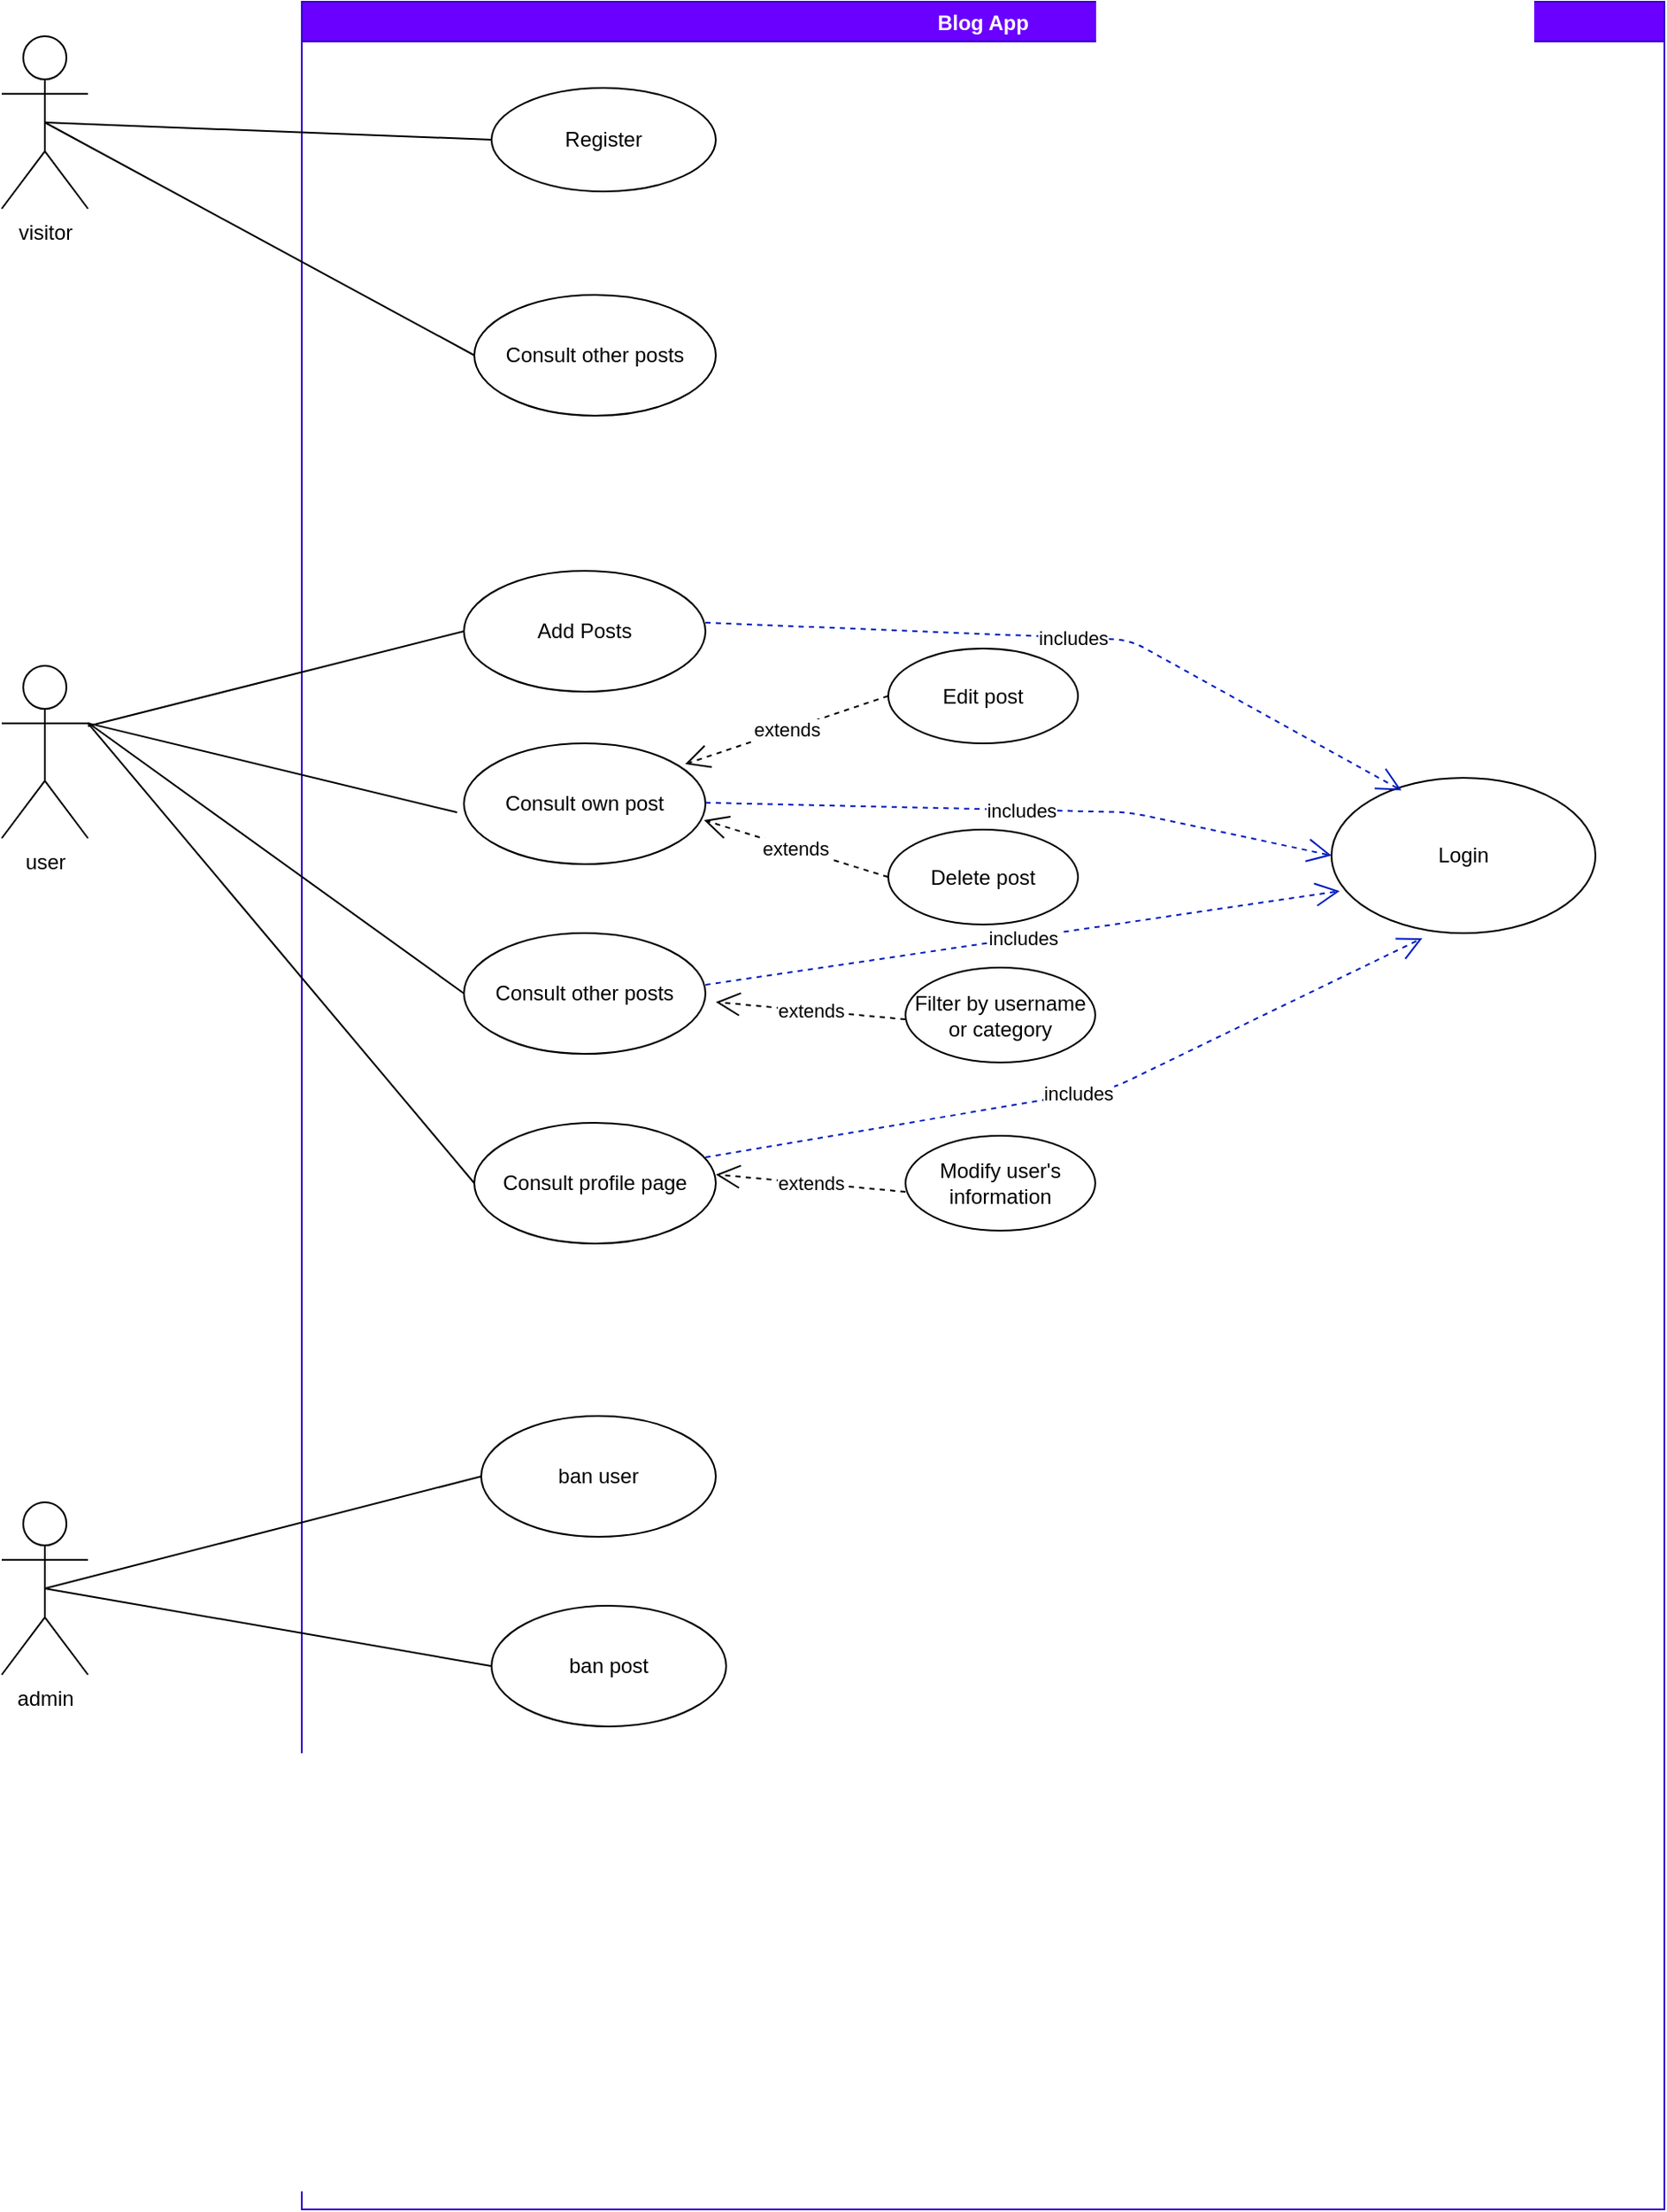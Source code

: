 <mxfile version="14.9.5" type="github"><diagram id="Wy_zWN_3Syo5xGm3tCGv" name="Page-1"><mxGraphModel dx="1038" dy="547" grid="1" gridSize="10" guides="1" tooltips="1" connect="1" arrows="1" fold="1" page="1" pageScale="1" pageWidth="827" pageHeight="1169" math="0" shadow="0"><root><mxCell id="0"/><mxCell id="1" parent="0"/><mxCell id="vjTTY_5RfqBpAOgXgsxq-2" value="Blog App" style="swimlane;fillColor=#6a00ff;strokeColor=#3700CC;fontColor=#ffffff;" vertex="1" parent="1"><mxGeometry x="230" y="150" width="790" height="1280" as="geometry"><mxRectangle x="310" y="120" width="90" height="23" as="alternateBounds"/></mxGeometry></mxCell><mxCell id="vjTTY_5RfqBpAOgXgsxq-11" value="Register" style="ellipse;whiteSpace=wrap;html=1;" vertex="1" parent="vjTTY_5RfqBpAOgXgsxq-2"><mxGeometry x="110" y="50" width="130" height="60" as="geometry"/></mxCell><mxCell id="vjTTY_5RfqBpAOgXgsxq-12" value="Consult other posts" style="ellipse;whiteSpace=wrap;html=1;" vertex="1" parent="vjTTY_5RfqBpAOgXgsxq-2"><mxGeometry x="100" y="170" width="140" height="70" as="geometry"/></mxCell><mxCell id="vjTTY_5RfqBpAOgXgsxq-25" value="Add Posts" style="ellipse;whiteSpace=wrap;html=1;" vertex="1" parent="vjTTY_5RfqBpAOgXgsxq-2"><mxGeometry x="94" y="330" width="140" height="70" as="geometry"/></mxCell><mxCell id="vjTTY_5RfqBpAOgXgsxq-28" value="Consult profile page" style="ellipse;whiteSpace=wrap;html=1;" vertex="1" parent="vjTTY_5RfqBpAOgXgsxq-2"><mxGeometry x="100" y="650" width="140" height="70" as="geometry"/></mxCell><mxCell id="vjTTY_5RfqBpAOgXgsxq-27" value="Consult other posts" style="ellipse;whiteSpace=wrap;html=1;" vertex="1" parent="vjTTY_5RfqBpAOgXgsxq-2"><mxGeometry x="94" y="540" width="140" height="70" as="geometry"/></mxCell><mxCell id="vjTTY_5RfqBpAOgXgsxq-26" value="Consult own post" style="ellipse;whiteSpace=wrap;html=1;" vertex="1" parent="vjTTY_5RfqBpAOgXgsxq-2"><mxGeometry x="94" y="430" width="140" height="70" as="geometry"/></mxCell><mxCell id="vjTTY_5RfqBpAOgXgsxq-30" value="" style="endArrow=none;html=1;exitX=1;exitY=0.333;exitDx=0;exitDy=0;exitPerimeter=0;" edge="1" parent="vjTTY_5RfqBpAOgXgsxq-2" source="vjTTY_5RfqBpAOgXgsxq-6"><mxGeometry width="50" height="50" relative="1" as="geometry"><mxPoint x="20" y="540" as="sourcePoint"/><mxPoint x="90" y="470" as="targetPoint"/></mxGeometry></mxCell><mxCell id="vjTTY_5RfqBpAOgXgsxq-34" value="Edit post" style="ellipse;whiteSpace=wrap;html=1;" vertex="1" parent="vjTTY_5RfqBpAOgXgsxq-2"><mxGeometry x="340" y="375" width="110" height="55" as="geometry"/></mxCell><mxCell id="vjTTY_5RfqBpAOgXgsxq-35" value="Delete post" style="ellipse;whiteSpace=wrap;html=1;" vertex="1" parent="vjTTY_5RfqBpAOgXgsxq-2"><mxGeometry x="340" y="480" width="110" height="55" as="geometry"/></mxCell><mxCell id="vjTTY_5RfqBpAOgXgsxq-41" value="extends" style="endArrow=open;endSize=12;dashed=1;html=1;entryX=0.916;entryY=0.172;entryDx=0;entryDy=0;entryPerimeter=0;exitX=0;exitY=0.5;exitDx=0;exitDy=0;" edge="1" parent="vjTTY_5RfqBpAOgXgsxq-2" source="vjTTY_5RfqBpAOgXgsxq-34" target="vjTTY_5RfqBpAOgXgsxq-26"><mxGeometry width="160" relative="1" as="geometry"><mxPoint x="310" y="330" as="sourcePoint"/><mxPoint x="240" y="320" as="targetPoint"/></mxGeometry></mxCell><mxCell id="vjTTY_5RfqBpAOgXgsxq-43" value="extends" style="endArrow=open;endSize=12;dashed=1;html=1;entryX=0.994;entryY=0.636;entryDx=0;entryDy=0;entryPerimeter=0;exitX=0;exitY=0.5;exitDx=0;exitDy=0;" edge="1" parent="vjTTY_5RfqBpAOgXgsxq-2" source="vjTTY_5RfqBpAOgXgsxq-35" target="vjTTY_5RfqBpAOgXgsxq-26"><mxGeometry width="160" relative="1" as="geometry"><mxPoint x="281.76" y="475" as="sourcePoint"/><mxPoint x="224" y="514.54" as="targetPoint"/></mxGeometry></mxCell><mxCell id="vjTTY_5RfqBpAOgXgsxq-44" value="Filter by username or category" style="ellipse;whiteSpace=wrap;html=1;" vertex="1" parent="vjTTY_5RfqBpAOgXgsxq-2"><mxGeometry x="350" y="560" width="110" height="55" as="geometry"/></mxCell><mxCell id="vjTTY_5RfqBpAOgXgsxq-46" value="extends" style="endArrow=open;endSize=12;dashed=1;html=1;" edge="1" parent="vjTTY_5RfqBpAOgXgsxq-2"><mxGeometry width="160" relative="1" as="geometry"><mxPoint x="350" y="590" as="sourcePoint"/><mxPoint x="240" y="580" as="targetPoint"/></mxGeometry></mxCell><mxCell id="vjTTY_5RfqBpAOgXgsxq-47" value="Modify user's information" style="ellipse;whiteSpace=wrap;html=1;" vertex="1" parent="vjTTY_5RfqBpAOgXgsxq-2"><mxGeometry x="350" y="657.5" width="110" height="55" as="geometry"/></mxCell><mxCell id="vjTTY_5RfqBpAOgXgsxq-48" value="extends" style="endArrow=open;endSize=12;dashed=1;html=1;" edge="1" parent="vjTTY_5RfqBpAOgXgsxq-2"><mxGeometry width="160" relative="1" as="geometry"><mxPoint x="350" y="690" as="sourcePoint"/><mxPoint x="240" y="680" as="targetPoint"/></mxGeometry></mxCell><mxCell id="vjTTY_5RfqBpAOgXgsxq-49" value="Login" style="ellipse;whiteSpace=wrap;html=1;" vertex="1" parent="vjTTY_5RfqBpAOgXgsxq-2"><mxGeometry x="597" y="450" width="153" height="90" as="geometry"/></mxCell><mxCell id="vjTTY_5RfqBpAOgXgsxq-52" value="includes" style="endArrow=open;endSize=12;dashed=1;html=1;fillColor=#0050ef;strokeColor=#001DBC;entryX=0;entryY=0.5;entryDx=0;entryDy=0;" edge="1" parent="vjTTY_5RfqBpAOgXgsxq-2" target="vjTTY_5RfqBpAOgXgsxq-49"><mxGeometry width="160" relative="1" as="geometry"><mxPoint x="234" y="464.41" as="sourcePoint"/><mxPoint x="394" y="464.41" as="targetPoint"/><Array as="points"><mxPoint x="480" y="470"/></Array></mxGeometry></mxCell><mxCell id="vjTTY_5RfqBpAOgXgsxq-53" value="includes" style="endArrow=open;endSize=12;dashed=1;html=1;fillColor=#0050ef;strokeColor=#001DBC;entryX=0.031;entryY=0.729;entryDx=0;entryDy=0;entryPerimeter=0;" edge="1" parent="vjTTY_5RfqBpAOgXgsxq-2" target="vjTTY_5RfqBpAOgXgsxq-49"><mxGeometry width="160" relative="1" as="geometry"><mxPoint x="234" y="570" as="sourcePoint"/><mxPoint x="394" y="570" as="targetPoint"/></mxGeometry></mxCell><mxCell id="vjTTY_5RfqBpAOgXgsxq-54" value="includes" style="endArrow=open;endSize=12;dashed=1;html=1;fillColor=#0050ef;strokeColor=#001DBC;entryX=0.344;entryY=1.033;entryDx=0;entryDy=0;entryPerimeter=0;" edge="1" parent="vjTTY_5RfqBpAOgXgsxq-2" target="vjTTY_5RfqBpAOgXgsxq-49"><mxGeometry width="160" relative="1" as="geometry"><mxPoint x="234" y="670" as="sourcePoint"/><mxPoint x="394" y="670" as="targetPoint"/><Array as="points"><mxPoint x="470" y="630"/></Array></mxGeometry></mxCell><mxCell id="vjTTY_5RfqBpAOgXgsxq-55" value="includes" style="endArrow=open;endSize=12;dashed=1;html=1;fillColor=#0050ef;strokeColor=#001DBC;entryX=0.265;entryY=0.081;entryDx=0;entryDy=0;entryPerimeter=0;" edge="1" parent="vjTTY_5RfqBpAOgXgsxq-2" target="vjTTY_5RfqBpAOgXgsxq-49"><mxGeometry width="160" relative="1" as="geometry"><mxPoint x="234" y="360" as="sourcePoint"/><mxPoint x="394" y="360" as="targetPoint"/><Array as="points"><mxPoint x="480" y="370"/></Array></mxGeometry></mxCell><mxCell id="vjTTY_5RfqBpAOgXgsxq-59" value="ban user" style="ellipse;whiteSpace=wrap;html=1;" vertex="1" parent="vjTTY_5RfqBpAOgXgsxq-2"><mxGeometry x="104" y="820" width="136" height="70" as="geometry"/></mxCell><mxCell id="vjTTY_5RfqBpAOgXgsxq-60" value="ban post" style="ellipse;whiteSpace=wrap;html=1;" vertex="1" parent="vjTTY_5RfqBpAOgXgsxq-2"><mxGeometry x="110" y="930" width="136" height="70" as="geometry"/></mxCell><mxCell id="vjTTY_5RfqBpAOgXgsxq-3" value="visitor" style="shape=umlActor;verticalLabelPosition=bottom;verticalAlign=top;html=1;" vertex="1" parent="1"><mxGeometry x="56" y="170" width="50" height="100" as="geometry"/></mxCell><mxCell id="vjTTY_5RfqBpAOgXgsxq-6" value="user" style="shape=umlActor;verticalLabelPosition=bottom;verticalAlign=top;html=1;" vertex="1" parent="1"><mxGeometry x="56" y="535" width="50" height="100" as="geometry"/></mxCell><mxCell id="vjTTY_5RfqBpAOgXgsxq-23" value="" style="endArrow=none;html=1;entryX=0;entryY=0.5;entryDx=0;entryDy=0;exitX=0.5;exitY=0.5;exitDx=0;exitDy=0;exitPerimeter=0;" edge="1" parent="1" source="vjTTY_5RfqBpAOgXgsxq-3" target="vjTTY_5RfqBpAOgXgsxq-11"><mxGeometry width="50" height="50" relative="1" as="geometry"><mxPoint x="230" y="250" as="sourcePoint"/><mxPoint x="280" y="200" as="targetPoint"/></mxGeometry></mxCell><mxCell id="vjTTY_5RfqBpAOgXgsxq-24" value="" style="endArrow=none;html=1;entryX=0;entryY=0.5;entryDx=0;entryDy=0;exitX=0.5;exitY=0.5;exitDx=0;exitDy=0;exitPerimeter=0;" edge="1" parent="1" source="vjTTY_5RfqBpAOgXgsxq-3" target="vjTTY_5RfqBpAOgXgsxq-12"><mxGeometry width="50" height="50" relative="1" as="geometry"><mxPoint x="110" y="210" as="sourcePoint"/><mxPoint x="260" y="260" as="targetPoint"/></mxGeometry></mxCell><mxCell id="vjTTY_5RfqBpAOgXgsxq-29" value="" style="endArrow=none;html=1;entryX=0;entryY=0.5;entryDx=0;entryDy=0;" edge="1" parent="1" source="vjTTY_5RfqBpAOgXgsxq-6" target="vjTTY_5RfqBpAOgXgsxq-25"><mxGeometry width="50" height="50" relative="1" as="geometry"><mxPoint x="170" y="510" as="sourcePoint"/><mxPoint x="220" y="460" as="targetPoint"/><Array as="points"><mxPoint x="106" y="570"/></Array></mxGeometry></mxCell><mxCell id="vjTTY_5RfqBpAOgXgsxq-32" value="" style="endArrow=none;html=1;exitX=1;exitY=0.333;exitDx=0;exitDy=0;exitPerimeter=0;entryX=0;entryY=0.5;entryDx=0;entryDy=0;" edge="1" parent="1" source="vjTTY_5RfqBpAOgXgsxq-6" target="vjTTY_5RfqBpAOgXgsxq-28"><mxGeometry width="50" height="50" relative="1" as="geometry"><mxPoint x="240" y="790" as="sourcePoint"/><mxPoint x="270" y="730" as="targetPoint"/></mxGeometry></mxCell><mxCell id="vjTTY_5RfqBpAOgXgsxq-31" value="" style="endArrow=none;html=1;entryX=0;entryY=0.5;entryDx=0;entryDy=0;" edge="1" parent="1" target="vjTTY_5RfqBpAOgXgsxq-27"><mxGeometry width="50" height="50" relative="1" as="geometry"><mxPoint x="106" y="568" as="sourcePoint"/><mxPoint x="274" y="632" as="targetPoint"/></mxGeometry></mxCell><mxCell id="vjTTY_5RfqBpAOgXgsxq-56" value="admin" style="shape=umlActor;verticalLabelPosition=bottom;verticalAlign=top;html=1;" vertex="1" parent="1"><mxGeometry x="56" y="1020" width="50" height="100" as="geometry"/></mxCell><mxCell id="vjTTY_5RfqBpAOgXgsxq-61" value="" style="endArrow=none;html=1;entryX=0;entryY=0.5;entryDx=0;entryDy=0;exitX=0.5;exitY=0.5;exitDx=0;exitDy=0;exitPerimeter=0;" edge="1" parent="1" source="vjTTY_5RfqBpAOgXgsxq-56" target="vjTTY_5RfqBpAOgXgsxq-59"><mxGeometry width="50" height="50" relative="1" as="geometry"><mxPoint x="110" y="950" as="sourcePoint"/><mxPoint x="364" y="1176.67" as="targetPoint"/></mxGeometry></mxCell><mxCell id="vjTTY_5RfqBpAOgXgsxq-62" value="" style="endArrow=none;html=1;entryX=0;entryY=0.5;entryDx=0;entryDy=0;exitX=0.5;exitY=0.5;exitDx=0;exitDy=0;exitPerimeter=0;" edge="1" parent="1" source="vjTTY_5RfqBpAOgXgsxq-56" target="vjTTY_5RfqBpAOgXgsxq-60"><mxGeometry width="50" height="50" relative="1" as="geometry"><mxPoint x="91" y="1080" as="sourcePoint"/><mxPoint x="344" y="1015" as="targetPoint"/></mxGeometry></mxCell></root></mxGraphModel></diagram></mxfile>